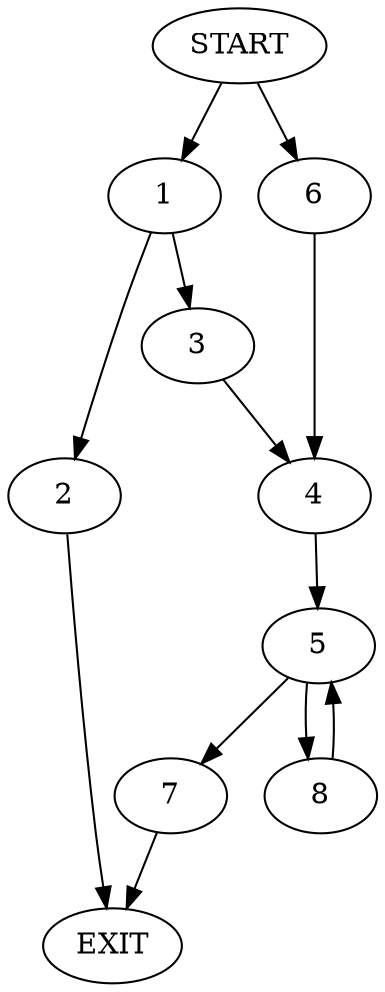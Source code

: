 digraph {
0 [label="START"]
9 [label="EXIT"]
0 -> 1
1 -> 2
1 -> 3
2 -> 9
3 -> 4
4 -> 5
0 -> 6
6 -> 4
5 -> 7
5 -> 8
7 -> 9
8 -> 5
}
